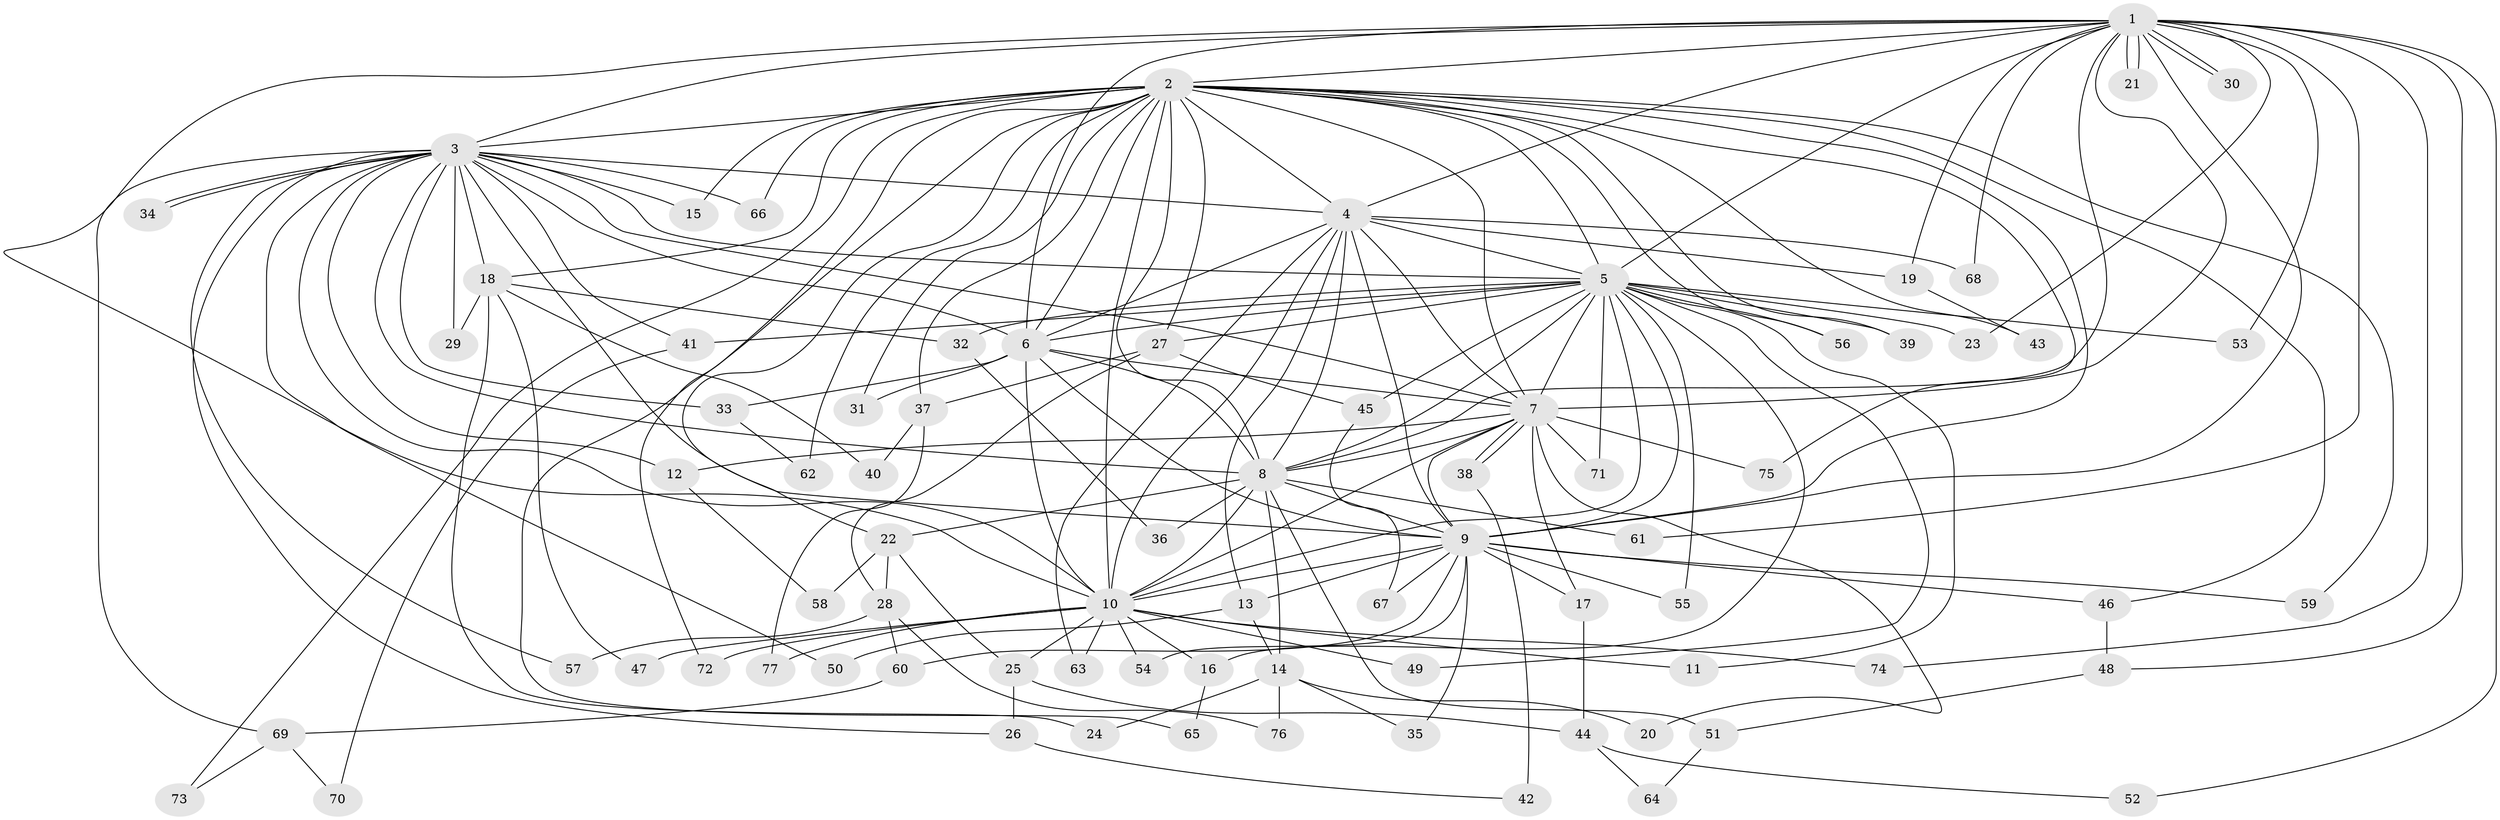 // coarse degree distribution, {21: 0.05660377358490566, 24: 0.018867924528301886, 13: 0.018867924528301886, 11: 0.018867924528301886, 16: 0.018867924528301886, 14: 0.018867924528301886, 17: 0.018867924528301886, 19: 0.018867924528301886, 2: 0.5283018867924528, 3: 0.1509433962264151, 4: 0.03773584905660377, 6: 0.018867924528301886, 7: 0.03773584905660377, 5: 0.018867924528301886, 10: 0.018867924528301886}
// Generated by graph-tools (version 1.1) at 2025/17/03/04/25 18:17:27]
// undirected, 77 vertices, 179 edges
graph export_dot {
graph [start="1"]
  node [color=gray90,style=filled];
  1;
  2;
  3;
  4;
  5;
  6;
  7;
  8;
  9;
  10;
  11;
  12;
  13;
  14;
  15;
  16;
  17;
  18;
  19;
  20;
  21;
  22;
  23;
  24;
  25;
  26;
  27;
  28;
  29;
  30;
  31;
  32;
  33;
  34;
  35;
  36;
  37;
  38;
  39;
  40;
  41;
  42;
  43;
  44;
  45;
  46;
  47;
  48;
  49;
  50;
  51;
  52;
  53;
  54;
  55;
  56;
  57;
  58;
  59;
  60;
  61;
  62;
  63;
  64;
  65;
  66;
  67;
  68;
  69;
  70;
  71;
  72;
  73;
  74;
  75;
  76;
  77;
  1 -- 2;
  1 -- 3;
  1 -- 4;
  1 -- 5;
  1 -- 6;
  1 -- 7;
  1 -- 8;
  1 -- 9;
  1 -- 10;
  1 -- 19;
  1 -- 21;
  1 -- 21;
  1 -- 23;
  1 -- 30;
  1 -- 30;
  1 -- 48;
  1 -- 52;
  1 -- 53;
  1 -- 61;
  1 -- 68;
  1 -- 74;
  2 -- 3;
  2 -- 4;
  2 -- 5;
  2 -- 6;
  2 -- 7;
  2 -- 8;
  2 -- 9;
  2 -- 10;
  2 -- 15;
  2 -- 18;
  2 -- 22;
  2 -- 27;
  2 -- 31;
  2 -- 37;
  2 -- 39;
  2 -- 43;
  2 -- 46;
  2 -- 56;
  2 -- 59;
  2 -- 62;
  2 -- 65;
  2 -- 66;
  2 -- 72;
  2 -- 73;
  2 -- 75;
  3 -- 4;
  3 -- 5;
  3 -- 6;
  3 -- 7;
  3 -- 8;
  3 -- 9;
  3 -- 10;
  3 -- 12;
  3 -- 15;
  3 -- 18;
  3 -- 26;
  3 -- 29;
  3 -- 33;
  3 -- 34;
  3 -- 34;
  3 -- 41;
  3 -- 50;
  3 -- 57;
  3 -- 66;
  3 -- 69;
  4 -- 5;
  4 -- 6;
  4 -- 7;
  4 -- 8;
  4 -- 9;
  4 -- 10;
  4 -- 13;
  4 -- 19;
  4 -- 63;
  4 -- 68;
  5 -- 6;
  5 -- 7;
  5 -- 8;
  5 -- 9;
  5 -- 10;
  5 -- 11;
  5 -- 16;
  5 -- 23;
  5 -- 27;
  5 -- 32;
  5 -- 39;
  5 -- 41;
  5 -- 45;
  5 -- 49;
  5 -- 53;
  5 -- 55;
  5 -- 56;
  5 -- 71;
  6 -- 7;
  6 -- 8;
  6 -- 9;
  6 -- 10;
  6 -- 31;
  6 -- 33;
  7 -- 8;
  7 -- 9;
  7 -- 10;
  7 -- 12;
  7 -- 17;
  7 -- 20;
  7 -- 38;
  7 -- 38;
  7 -- 71;
  7 -- 75;
  8 -- 9;
  8 -- 10;
  8 -- 14;
  8 -- 22;
  8 -- 36;
  8 -- 51;
  8 -- 61;
  9 -- 10;
  9 -- 13;
  9 -- 17;
  9 -- 35;
  9 -- 46;
  9 -- 54;
  9 -- 55;
  9 -- 59;
  9 -- 60;
  9 -- 67;
  10 -- 11;
  10 -- 16;
  10 -- 25;
  10 -- 47;
  10 -- 49;
  10 -- 54;
  10 -- 63;
  10 -- 72;
  10 -- 74;
  10 -- 77;
  12 -- 58;
  13 -- 14;
  13 -- 50;
  14 -- 20;
  14 -- 24;
  14 -- 35;
  14 -- 76;
  16 -- 65;
  17 -- 44;
  18 -- 24;
  18 -- 29;
  18 -- 32;
  18 -- 40;
  18 -- 47;
  19 -- 43;
  22 -- 25;
  22 -- 28;
  22 -- 58;
  25 -- 26;
  25 -- 44;
  26 -- 42;
  27 -- 28;
  27 -- 37;
  27 -- 45;
  28 -- 57;
  28 -- 60;
  28 -- 76;
  32 -- 36;
  33 -- 62;
  37 -- 40;
  37 -- 77;
  38 -- 42;
  41 -- 70;
  44 -- 52;
  44 -- 64;
  45 -- 67;
  46 -- 48;
  48 -- 51;
  51 -- 64;
  60 -- 69;
  69 -- 70;
  69 -- 73;
}
